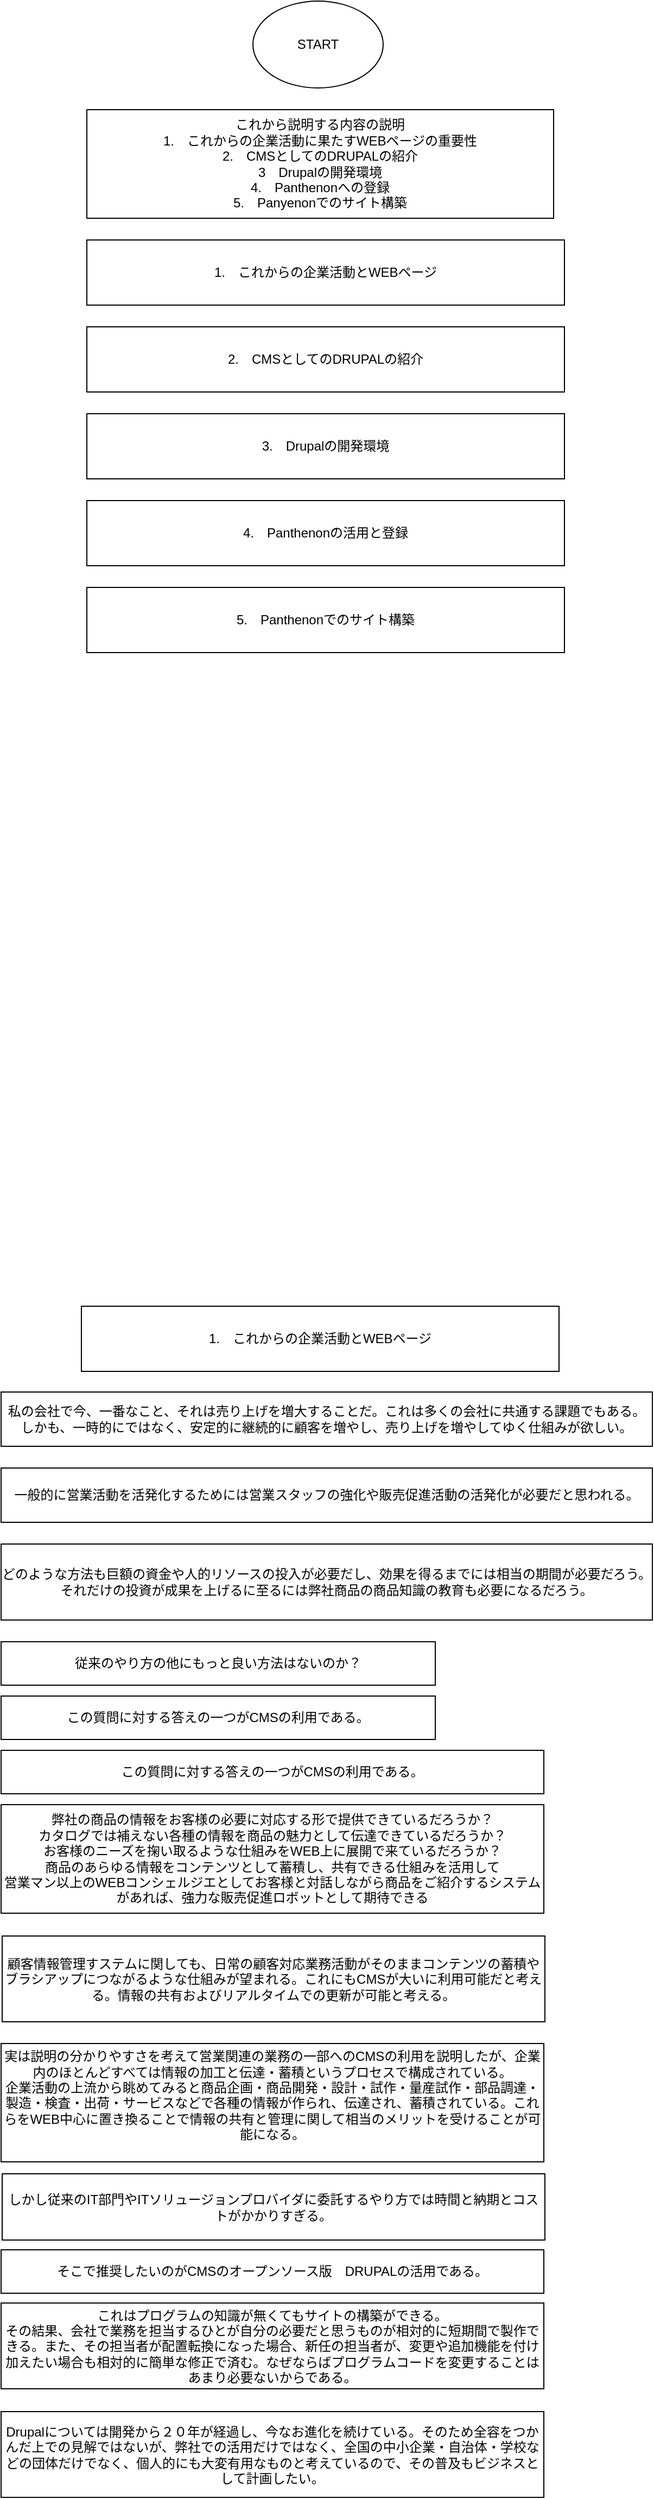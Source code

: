 <mxfile version="10.6.1" type="github"><diagram id="XXEvxHtqdtZWa4tmyXBY" name="Page-1"><mxGraphModel dx="768" dy="591" grid="1" gridSize="10" guides="1" tooltips="1" connect="1" arrows="1" fold="1" page="1" pageScale="1" pageWidth="827" pageHeight="1169" math="0" shadow="0"><root><mxCell id="0"/><mxCell id="1" parent="0"/><mxCell id="5FEnHbI4ptTZmHmJ5IJP-1" value="START" style="ellipse;whiteSpace=wrap;html=1;" parent="1" vertex="1"><mxGeometry x="353" y="10" width="120" height="80" as="geometry"/></mxCell><mxCell id="5FEnHbI4ptTZmHmJ5IJP-2" value="これから説明する内容の説明&lt;br&gt;1.　これからの企業活動に果たすWEBページの重要性&lt;br&gt;2.　CMSとしてのDRUPALの紹介&lt;br&gt;3　Drupalの開発環境&lt;br&gt;4.　Panthenonへの登録&lt;br&gt;5.　Panyenonでのサイト構築&lt;br&gt;" style="rounded=0;whiteSpace=wrap;html=1;" parent="1" vertex="1"><mxGeometry x="200" y="110" width="430" height="100" as="geometry"/></mxCell><mxCell id="5FEnHbI4ptTZmHmJ5IJP-3" value="1.　これからの企業活動とWEBページ" style="rounded=0;whiteSpace=wrap;html=1;" parent="1" vertex="1"><mxGeometry x="200" y="230" width="440" height="60" as="geometry"/></mxCell><mxCell id="5FEnHbI4ptTZmHmJ5IJP-4" value="2.　CMSとしてのDRUPALの紹介" style="rounded=0;whiteSpace=wrap;html=1;" parent="1" vertex="1"><mxGeometry x="200" y="310" width="440" height="60" as="geometry"/></mxCell><mxCell id="5FEnHbI4ptTZmHmJ5IJP-5" value="3.　Drupalの開発環境" style="rounded=0;whiteSpace=wrap;html=1;" parent="1" vertex="1"><mxGeometry x="200" y="390" width="440" height="60" as="geometry"/></mxCell><mxCell id="5FEnHbI4ptTZmHmJ5IJP-6" value="4.　Panthenonの活用と登録" style="rounded=0;whiteSpace=wrap;html=1;" parent="1" vertex="1"><mxGeometry x="200" y="470" width="440" height="60" as="geometry"/></mxCell><mxCell id="5FEnHbI4ptTZmHmJ5IJP-7" value="5.　Panthenonでのサイト構築" style="rounded=0;whiteSpace=wrap;html=1;" parent="1" vertex="1"><mxGeometry x="200" y="550" width="440" height="60" as="geometry"/></mxCell><mxCell id="5FEnHbI4ptTZmHmJ5IJP-8" value="1.　これからの企業活動とWEBページ" style="rounded=0;whiteSpace=wrap;html=1;" parent="1" vertex="1"><mxGeometry x="195" y="1212" width="440" height="60" as="geometry"/></mxCell><mxCell id="5FEnHbI4ptTZmHmJ5IJP-11" value="私の会社で今、一番なこと、それは売り上げを増大することだ。これは多くの会社に共通する課題でもある。&lt;br&gt;しかも、一時的にではなく、安定的に継続的に顧客を増やし、売り上げを増やしてゆく仕組みが欲しい。&lt;br&gt;" style="rounded=0;whiteSpace=wrap;html=1;" parent="1" vertex="1"><mxGeometry x="121" y="1291" width="600" height="50" as="geometry"/></mxCell><mxCell id="5FEnHbI4ptTZmHmJ5IJP-12" value="一般的に営業活動を活発化するためには営業スタッフの強化や販売促進活動の活発化が必要だと思われる。&lt;br&gt;" style="rounded=0;whiteSpace=wrap;html=1;" parent="1" vertex="1"><mxGeometry x="121" y="1361" width="600" height="50" as="geometry"/></mxCell><mxCell id="5FEnHbI4ptTZmHmJ5IJP-13" value="どのような方法も巨額の資金や人的リソースの投入が必要だし、効果を得るまでには相当の期間が必要だろう。それだけの投資が成果を上げるに至るには弊社商品の商品知識の教育も必要になるだろう。" style="rounded=0;whiteSpace=wrap;html=1;" parent="1" vertex="1"><mxGeometry x="121" y="1431" width="600" height="70" as="geometry"/></mxCell><mxCell id="5FEnHbI4ptTZmHmJ5IJP-15" value="従来のやり方の他にもっと良い方法はないのか？" style="rounded=0;whiteSpace=wrap;html=1;" parent="1" vertex="1"><mxGeometry x="121" y="1521" width="400" height="40" as="geometry"/></mxCell><mxCell id="5FEnHbI4ptTZmHmJ5IJP-16" value="この質問に対する答えの一つがCMSの利用である。" style="rounded=0;whiteSpace=wrap;html=1;" parent="1" vertex="1"><mxGeometry x="121" y="1571" width="400" height="40" as="geometry"/></mxCell><mxCell id="5FEnHbI4ptTZmHmJ5IJP-17" value="この質問に対する答えの一つがCMSの利用である。" style="rounded=0;whiteSpace=wrap;html=1;" parent="1" vertex="1"><mxGeometry x="121" y="1621" width="500" height="40" as="geometry"/></mxCell><mxCell id="5FEnHbI4ptTZmHmJ5IJP-18" value="弊社の商品の情報をお客様の必要に対応する形で提供できているだろうか？&lt;br&gt;カタログでは補えない各種の情報を商品の魅力として伝達できているだろうか？&lt;br&gt;お客様のニーズを掬い取るような仕組みをWEB上に展開で来ているだろうか？&lt;br&gt;商品のあらゆる情報をコンテンツとして蓄積し、共有できる仕組みを活用して&lt;br&gt;営業マン以上のWEBコンシェルジエとしてお客様と対話しながら商品をご紹介するシステムがあれば、強力な販売促進ロボットとして期待できる&lt;br&gt;" style="rounded=0;whiteSpace=wrap;html=1;" parent="1" vertex="1"><mxGeometry x="121" y="1671" width="500" height="100" as="geometry"/></mxCell><mxCell id="5FEnHbI4ptTZmHmJ5IJP-19" value="顧客情報管理すステムに関しても、日常の顧客対応業務活動がそのままコンテンツの蓄積やブラシアップにつながるような仕組みが望まれる。これにもCMSが大いに利用可能だと考える。情報の共有およびリアルタイムでの更新が可能と考える。" style="rounded=0;whiteSpace=wrap;html=1;" parent="1" vertex="1"><mxGeometry x="122" y="1792" width="500" height="79" as="geometry"/></mxCell><mxCell id="5FEnHbI4ptTZmHmJ5IJP-20" value="実は説明の分かりやすさを考えて営業関連の業務の一部へのCMSの利用を説明したが、企業内のほとんどすべては情報の加工と伝達・蓄積というプロセスで構成されている。&lt;br&gt;企業活動の上流から眺めてみると商品企画・商品開発・設計・試作・量産試作・部品調達・製造・検査・出荷・サービスなどで各種の情報が作られ、伝達され、蓄積されている。これらをWEB中心に置き換ることで情報の共有と管理に関して相当のメリットを受けることが可能になる。&lt;br&gt;&lt;br&gt;" style="rounded=0;whiteSpace=wrap;html=1;" parent="1" vertex="1"><mxGeometry x="121" y="1891" width="500" height="109" as="geometry"/></mxCell><mxCell id="5FEnHbI4ptTZmHmJ5IJP-21" value="しかし従来のIT部門やITソリュージョンプロバイダに委託するやり方では時間と納期とコストがかかりすぎる。&lt;br&gt;" style="rounded=0;whiteSpace=wrap;html=1;" parent="1" vertex="1"><mxGeometry x="122" y="2011" width="500" height="61" as="geometry"/></mxCell><mxCell id="5FEnHbI4ptTZmHmJ5IJP-22" value="そこで推奨したいのがCMSのオープンソース版　DRUPALの活用である。&lt;br&gt;" style="rounded=0;whiteSpace=wrap;html=1;" parent="1" vertex="1"><mxGeometry x="121" y="2081" width="500" height="40" as="geometry"/></mxCell><mxCell id="5FEnHbI4ptTZmHmJ5IJP-23" value="これはプログラムの知識が無くてもサイトの構築ができる。&lt;br&gt;その結果、会社で業務を担当するひとが自分の必要だと思うものが相対的に短期間で製作できる。また、その担当者が配置転換になった場合、新任の担当者が、変更や追加機能を付け加えたい場合も相対的に簡単な修正で済む。なぜならばプログラムコードを変更することはあまり必要ないからである。&lt;br&gt;" style="rounded=0;whiteSpace=wrap;html=1;" parent="1" vertex="1"><mxGeometry x="121" y="2130" width="500" height="79" as="geometry"/></mxCell><mxCell id="5FEnHbI4ptTZmHmJ5IJP-24" value="Drupalについては開発から２０年が経過し、今なお進化を続けている。そのため全容をつかんだ上での見解ではないが、弊社での活用だけではなく、全国の中小企業・自治体・学校などの団体だけでなく、個人的にも大変有用なものと考えているので、その普及もビジネスとして計画したい。&lt;br&gt;" style="rounded=0;whiteSpace=wrap;html=1;" parent="1" vertex="1"><mxGeometry x="121" y="2230" width="500" height="79" as="geometry"/></mxCell></root></mxGraphModel></diagram></mxfile>